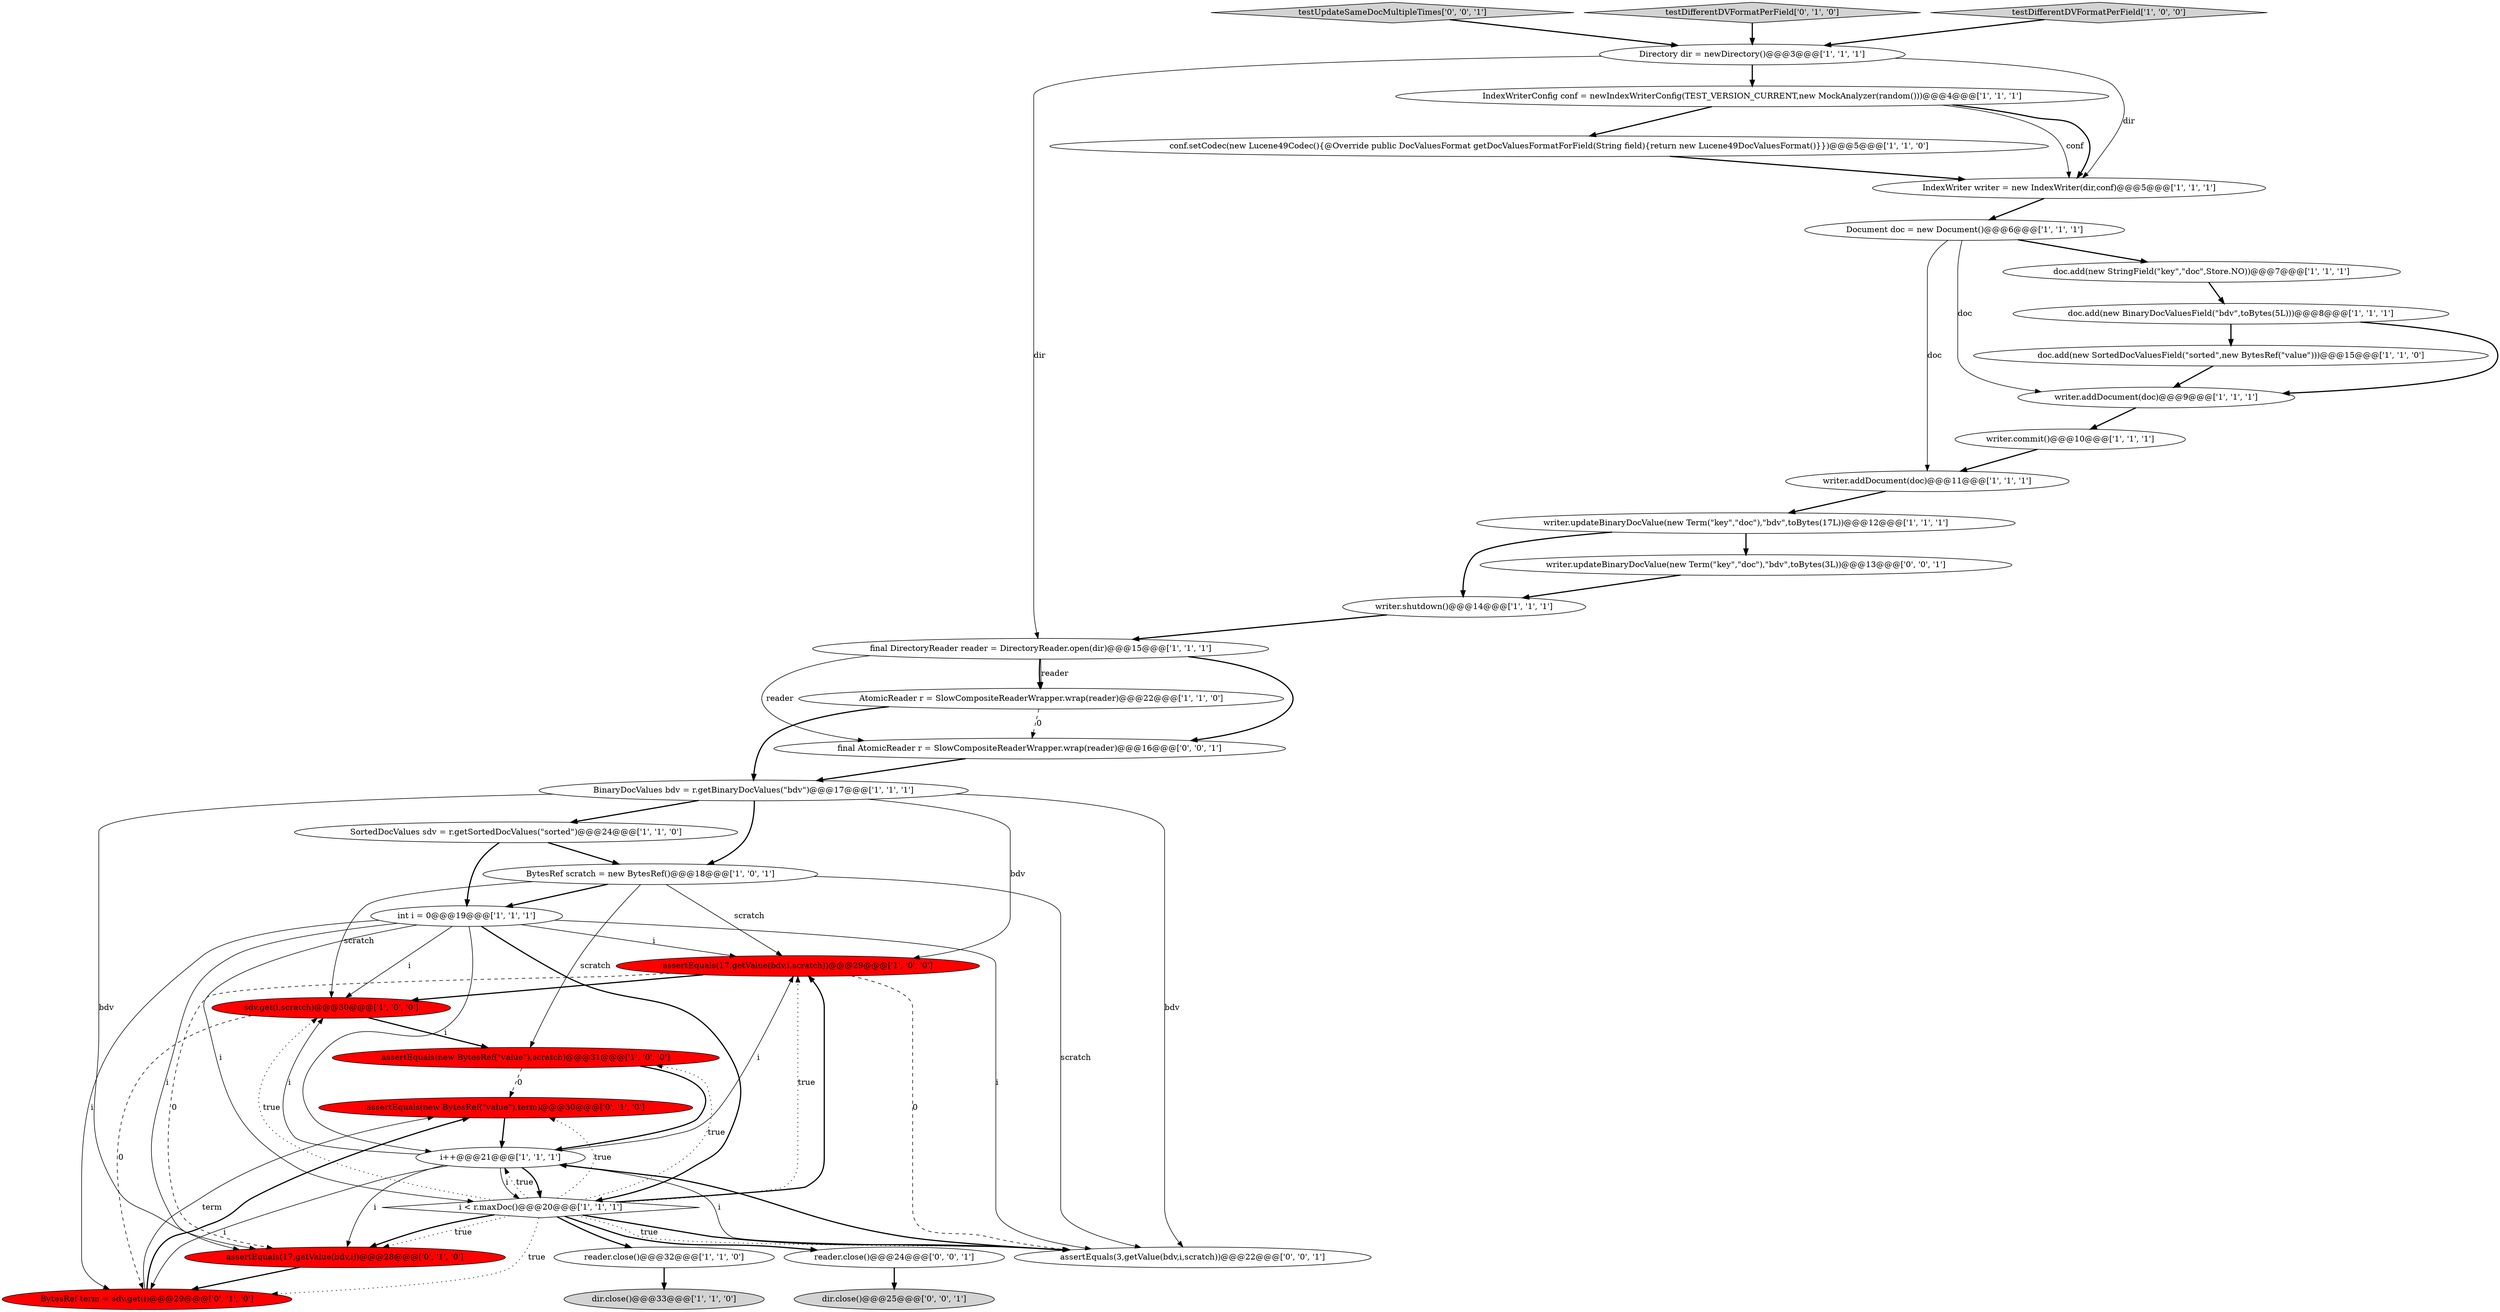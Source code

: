 digraph {
23 [style = filled, label = "final DirectoryReader reader = DirectoryReader.open(dir)@@@15@@@['1', '1', '1']", fillcolor = white, shape = ellipse image = "AAA0AAABBB1BBB"];
28 [style = filled, label = "assertEquals(new BytesRef(\"value\"),term)@@@30@@@['0', '1', '0']", fillcolor = red, shape = ellipse image = "AAA1AAABBB2BBB"];
25 [style = filled, label = "doc.add(new SortedDocValuesField(\"sorted\",new BytesRef(\"value\")))@@@15@@@['1', '1', '0']", fillcolor = white, shape = ellipse image = "AAA0AAABBB1BBB"];
19 [style = filled, label = "IndexWriter writer = new IndexWriter(dir,conf)@@@5@@@['1', '1', '1']", fillcolor = white, shape = ellipse image = "AAA0AAABBB1BBB"];
5 [style = filled, label = "writer.updateBinaryDocValue(new Term(\"key\",\"doc\"),\"bdv\",toBytes(17L))@@@12@@@['1', '1', '1']", fillcolor = white, shape = ellipse image = "AAA0AAABBB1BBB"];
20 [style = filled, label = "sdv.get(i,scratch)@@@30@@@['1', '0', '0']", fillcolor = red, shape = ellipse image = "AAA1AAABBB1BBB"];
22 [style = filled, label = "writer.addDocument(doc)@@@9@@@['1', '1', '1']", fillcolor = white, shape = ellipse image = "AAA0AAABBB1BBB"];
13 [style = filled, label = "conf.setCodec(new Lucene49Codec(){@Override public DocValuesFormat getDocValuesFormatForField(String field){return new Lucene49DocValuesFormat()}})@@@5@@@['1', '1', '0']", fillcolor = white, shape = ellipse image = "AAA0AAABBB1BBB"];
18 [style = filled, label = "dir.close()@@@33@@@['1', '1', '0']", fillcolor = lightgray, shape = ellipse image = "AAA0AAABBB1BBB"];
2 [style = filled, label = "Directory dir = newDirectory()@@@3@@@['1', '1', '1']", fillcolor = white, shape = ellipse image = "AAA0AAABBB1BBB"];
11 [style = filled, label = "assertEquals(17,getValue(bdv,i,scratch))@@@29@@@['1', '0', '0']", fillcolor = red, shape = ellipse image = "AAA1AAABBB1BBB"];
34 [style = filled, label = "assertEquals(3,getValue(bdv,i,scratch))@@@22@@@['0', '0', '1']", fillcolor = white, shape = ellipse image = "AAA0AAABBB3BBB"];
0 [style = filled, label = "doc.add(new StringField(\"key\",\"doc\",Store.NO))@@@7@@@['1', '1', '1']", fillcolor = white, shape = ellipse image = "AAA0AAABBB1BBB"];
9 [style = filled, label = "assertEquals(new BytesRef(\"value\"),scratch)@@@31@@@['1', '0', '0']", fillcolor = red, shape = ellipse image = "AAA1AAABBB1BBB"];
36 [style = filled, label = "testUpdateSameDocMultipleTimes['0', '0', '1']", fillcolor = lightgray, shape = diamond image = "AAA0AAABBB3BBB"];
29 [style = filled, label = "testDifferentDVFormatPerField['0', '1', '0']", fillcolor = lightgray, shape = diamond image = "AAA0AAABBB2BBB"];
8 [style = filled, label = "BinaryDocValues bdv = r.getBinaryDocValues(\"bdv\")@@@17@@@['1', '1', '1']", fillcolor = white, shape = ellipse image = "AAA0AAABBB1BBB"];
26 [style = filled, label = "testDifferentDVFormatPerField['1', '0', '0']", fillcolor = lightgray, shape = diamond image = "AAA0AAABBB1BBB"];
12 [style = filled, label = "writer.shutdown()@@@14@@@['1', '1', '1']", fillcolor = white, shape = ellipse image = "AAA0AAABBB1BBB"];
24 [style = filled, label = "reader.close()@@@32@@@['1', '1', '0']", fillcolor = white, shape = ellipse image = "AAA0AAABBB1BBB"];
35 [style = filled, label = "dir.close()@@@25@@@['0', '0', '1']", fillcolor = lightgray, shape = ellipse image = "AAA0AAABBB3BBB"];
15 [style = filled, label = "i < r.maxDoc()@@@20@@@['1', '1', '1']", fillcolor = white, shape = diamond image = "AAA0AAABBB1BBB"];
4 [style = filled, label = "doc.add(new BinaryDocValuesField(\"bdv\",toBytes(5L)))@@@8@@@['1', '1', '1']", fillcolor = white, shape = ellipse image = "AAA0AAABBB1BBB"];
32 [style = filled, label = "writer.updateBinaryDocValue(new Term(\"key\",\"doc\"),\"bdv\",toBytes(3L))@@@13@@@['0', '0', '1']", fillcolor = white, shape = ellipse image = "AAA0AAABBB3BBB"];
30 [style = filled, label = "assertEquals(17,getValue(bdv,i))@@@28@@@['0', '1', '0']", fillcolor = red, shape = ellipse image = "AAA1AAABBB2BBB"];
1 [style = filled, label = "SortedDocValues sdv = r.getSortedDocValues(\"sorted\")@@@24@@@['1', '1', '0']", fillcolor = white, shape = ellipse image = "AAA0AAABBB1BBB"];
17 [style = filled, label = "int i = 0@@@19@@@['1', '1', '1']", fillcolor = white, shape = ellipse image = "AAA0AAABBB1BBB"];
14 [style = filled, label = "AtomicReader r = SlowCompositeReaderWrapper.wrap(reader)@@@22@@@['1', '1', '0']", fillcolor = white, shape = ellipse image = "AAA0AAABBB1BBB"];
27 [style = filled, label = "BytesRef term = sdv.get(i)@@@29@@@['0', '1', '0']", fillcolor = red, shape = ellipse image = "AAA1AAABBB2BBB"];
3 [style = filled, label = "writer.commit()@@@10@@@['1', '1', '1']", fillcolor = white, shape = ellipse image = "AAA0AAABBB1BBB"];
33 [style = filled, label = "final AtomicReader r = SlowCompositeReaderWrapper.wrap(reader)@@@16@@@['0', '0', '1']", fillcolor = white, shape = ellipse image = "AAA0AAABBB3BBB"];
31 [style = filled, label = "reader.close()@@@24@@@['0', '0', '1']", fillcolor = white, shape = ellipse image = "AAA0AAABBB3BBB"];
6 [style = filled, label = "BytesRef scratch = new BytesRef()@@@18@@@['1', '0', '1']", fillcolor = white, shape = ellipse image = "AAA0AAABBB1BBB"];
7 [style = filled, label = "writer.addDocument(doc)@@@11@@@['1', '1', '1']", fillcolor = white, shape = ellipse image = "AAA0AAABBB1BBB"];
10 [style = filled, label = "i++@@@21@@@['1', '1', '1']", fillcolor = white, shape = ellipse image = "AAA0AAABBB1BBB"];
16 [style = filled, label = "IndexWriterConfig conf = newIndexWriterConfig(TEST_VERSION_CURRENT,new MockAnalyzer(random()))@@@4@@@['1', '1', '1']", fillcolor = white, shape = ellipse image = "AAA0AAABBB1BBB"];
21 [style = filled, label = "Document doc = new Document()@@@6@@@['1', '1', '1']", fillcolor = white, shape = ellipse image = "AAA0AAABBB1BBB"];
6->11 [style = solid, label="scratch"];
4->25 [style = bold, label=""];
25->22 [style = bold, label=""];
21->22 [style = solid, label="doc"];
20->9 [style = bold, label=""];
32->12 [style = bold, label=""];
27->28 [style = bold, label=""];
8->34 [style = solid, label="bdv"];
15->20 [style = dotted, label="true"];
8->6 [style = bold, label=""];
6->20 [style = solid, label="scratch"];
9->10 [style = bold, label=""];
15->9 [style = dotted, label="true"];
15->30 [style = dotted, label="true"];
8->1 [style = bold, label=""];
29->2 [style = bold, label=""];
23->33 [style = bold, label=""];
17->15 [style = solid, label="i"];
15->11 [style = bold, label=""];
31->35 [style = bold, label=""];
2->23 [style = solid, label="dir"];
36->2 [style = bold, label=""];
27->28 [style = solid, label="term"];
10->20 [style = solid, label="i"];
6->34 [style = solid, label="scratch"];
2->16 [style = bold, label=""];
16->19 [style = solid, label="conf"];
21->0 [style = bold, label=""];
15->34 [style = bold, label=""];
15->34 [style = dotted, label="true"];
17->11 [style = solid, label="i"];
30->27 [style = bold, label=""];
15->10 [style = dotted, label="true"];
16->19 [style = bold, label=""];
14->33 [style = dashed, label="0"];
24->18 [style = bold, label=""];
23->14 [style = solid, label="reader"];
17->20 [style = solid, label="i"];
15->27 [style = dotted, label="true"];
1->17 [style = bold, label=""];
10->11 [style = solid, label="i"];
8->30 [style = solid, label="bdv"];
23->14 [style = bold, label=""];
7->5 [style = bold, label=""];
3->7 [style = bold, label=""];
15->31 [style = bold, label=""];
10->30 [style = solid, label="i"];
17->15 [style = bold, label=""];
14->8 [style = bold, label=""];
33->8 [style = bold, label=""];
4->22 [style = bold, label=""];
6->17 [style = bold, label=""];
16->13 [style = bold, label=""];
11->34 [style = dashed, label="0"];
10->34 [style = solid, label="i"];
15->28 [style = dotted, label="true"];
5->32 [style = bold, label=""];
13->19 [style = bold, label=""];
1->6 [style = bold, label=""];
21->7 [style = solid, label="doc"];
10->15 [style = solid, label="i"];
15->11 [style = dotted, label="true"];
6->9 [style = solid, label="scratch"];
17->30 [style = solid, label="i"];
10->27 [style = solid, label="i"];
17->27 [style = solid, label="i"];
17->10 [style = solid, label="i"];
19->21 [style = bold, label=""];
11->20 [style = bold, label=""];
10->15 [style = bold, label=""];
28->10 [style = bold, label=""];
17->34 [style = solid, label="i"];
20->27 [style = dashed, label="0"];
9->28 [style = dashed, label="0"];
15->30 [style = bold, label=""];
34->10 [style = bold, label=""];
22->3 [style = bold, label=""];
26->2 [style = bold, label=""];
23->33 [style = solid, label="reader"];
5->12 [style = bold, label=""];
0->4 [style = bold, label=""];
15->24 [style = bold, label=""];
12->23 [style = bold, label=""];
11->30 [style = dashed, label="0"];
2->19 [style = solid, label="dir"];
8->11 [style = solid, label="bdv"];
}
